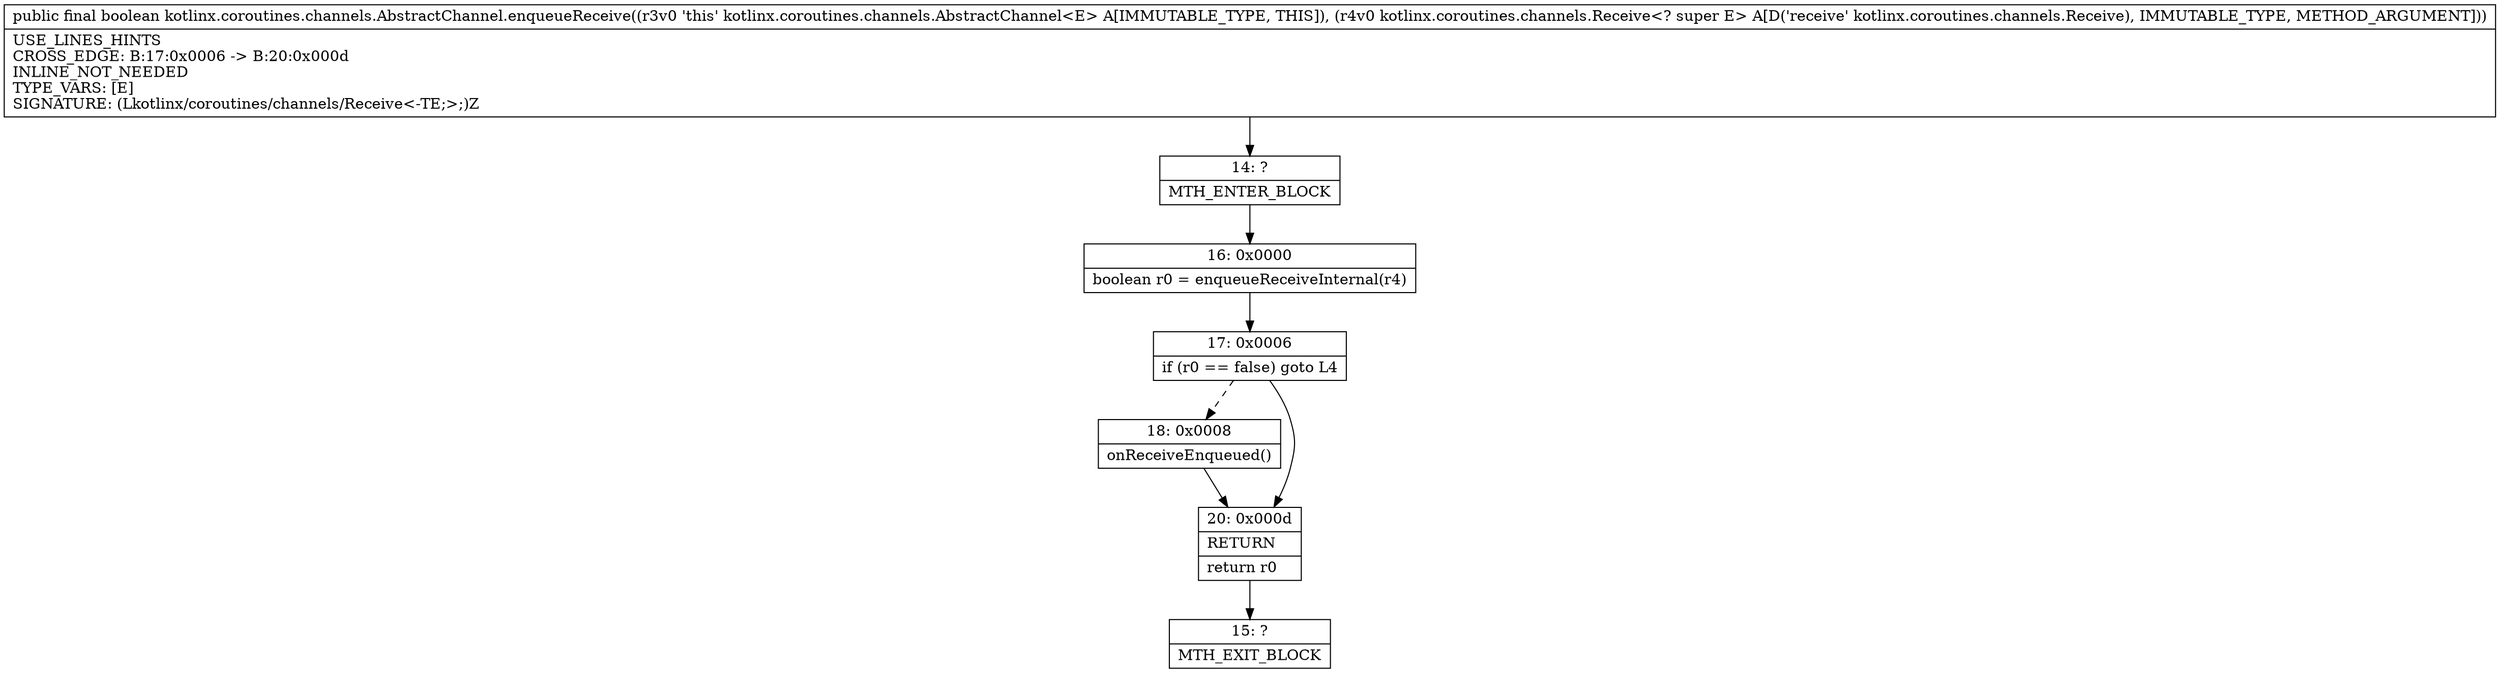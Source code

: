 digraph "CFG forkotlinx.coroutines.channels.AbstractChannel.enqueueReceive(Lkotlinx\/coroutines\/channels\/Receive;)Z" {
Node_14 [shape=record,label="{14\:\ ?|MTH_ENTER_BLOCK\l}"];
Node_16 [shape=record,label="{16\:\ 0x0000|boolean r0 = enqueueReceiveInternal(r4)\l}"];
Node_17 [shape=record,label="{17\:\ 0x0006|if (r0 == false) goto L4\l}"];
Node_18 [shape=record,label="{18\:\ 0x0008|onReceiveEnqueued()\l}"];
Node_20 [shape=record,label="{20\:\ 0x000d|RETURN\l|return r0\l}"];
Node_15 [shape=record,label="{15\:\ ?|MTH_EXIT_BLOCK\l}"];
MethodNode[shape=record,label="{public final boolean kotlinx.coroutines.channels.AbstractChannel.enqueueReceive((r3v0 'this' kotlinx.coroutines.channels.AbstractChannel\<E\> A[IMMUTABLE_TYPE, THIS]), (r4v0 kotlinx.coroutines.channels.Receive\<? super E\> A[D('receive' kotlinx.coroutines.channels.Receive), IMMUTABLE_TYPE, METHOD_ARGUMENT]))  | USE_LINES_HINTS\lCROSS_EDGE: B:17:0x0006 \-\> B:20:0x000d\lINLINE_NOT_NEEDED\lTYPE_VARS: [E]\lSIGNATURE: (Lkotlinx\/coroutines\/channels\/Receive\<\-TE;\>;)Z\l}"];
MethodNode -> Node_14;Node_14 -> Node_16;
Node_16 -> Node_17;
Node_17 -> Node_18[style=dashed];
Node_17 -> Node_20;
Node_18 -> Node_20;
Node_20 -> Node_15;
}

